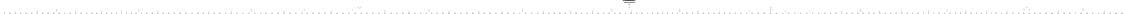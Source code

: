 # Network structure generated by ABC

digraph network {
size = "7.5,10";
center = true;
edge [dir = back];

{
  node [shape = plaintext];
  edge [style = invis];
  LevelTitle1 [label=""];
  LevelTitle2 [label=""];
  Level5 [label = ""];
  Level4 [label = ""];
  Level3 [label = ""];
  Level2 [label = ""];
  Level1 [label = ""];
  Level0 [label = ""];
  LevelTitle1 ->  LevelTitle2 ->  Level5 ->  Level4 ->  Level3 ->  Level2 ->  Level1 ->  Level0;
}

{
  rank = same;
  LevelTitle1;
  title1 [shape=plaintext,
          fontsize=20,
          fontname = "Times-Roman",
          label="Network structure visualized by ABC\nBenchmark \"top\". Time was Wed Oct 16 16:07:34 2024. "
         ];
}

{
  rank = same;
  LevelTitle2;
  title2 [shape=plaintext,
          fontsize=18,
          fontname = "Times-Roman",
          label="The network contains 69 logic nodes and 0 latches.\n"
         ];
}

{
  rank = same;
  Level5;
  Node202 [label = "pv202_0_", shape = invtriangle, color = coral, fillcolor = coral];
}

{
  rank = same;
  Level4;
  Node204 [label = "204\n", shape = ellipse];
}

{
  rank = same;
  Level3;
  Node205 [label = "205\n", shape = ellipse];
  Node221 [label = "221\n", shape = ellipse];
  Node242 [label = "242\n", shape = ellipse];
  Node252 [label = "252\n", shape = ellipse];
  Node262 [label = "262\n", shape = ellipse];
}

{
  rank = same;
  Level2;
  Node206 [label = "206\n", shape = ellipse];
  Node211 [label = "211\n", shape = ellipse];
  Node216 [label = "216\n", shape = ellipse];
  Node222 [label = "222\n", shape = ellipse];
  Node227 [label = "227\n", shape = ellipse];
  Node232 [label = "232\n", shape = ellipse];
  Node237 [label = "237\n", shape = ellipse];
  Node243 [label = "243\n", shape = ellipse];
  Node248 [label = "248\n", shape = ellipse];
  Node250 [label = "250\n", shape = ellipse];
  Node253 [label = "253\n", shape = ellipse];
  Node255 [label = "255\n", shape = ellipse];
  Node257 [label = "257\n", shape = ellipse];
  Node260 [label = "260\n", shape = ellipse];
  Node261 [label = "261\n", shape = ellipse];
  Node263 [label = "263\n", shape = ellipse];
  Node268 [label = "268\n", shape = ellipse];
}

{
  rank = same;
  Level1;
  Node207 [label = "207\n", shape = ellipse];
  Node208 [label = "208\n", shape = ellipse];
  Node209 [label = "209\n", shape = ellipse];
  Node210 [label = "210\n", shape = ellipse];
  Node212 [label = "212\n", shape = ellipse];
  Node213 [label = "213\n", shape = ellipse];
  Node214 [label = "214\n", shape = ellipse];
  Node215 [label = "215\n", shape = ellipse];
  Node217 [label = "217\n", shape = ellipse];
  Node218 [label = "218\n", shape = ellipse];
  Node219 [label = "219\n", shape = ellipse];
  Node220 [label = "220\n", shape = ellipse];
  Node223 [label = "223\n", shape = ellipse];
  Node224 [label = "224\n", shape = ellipse];
  Node225 [label = "225\n", shape = ellipse];
  Node226 [label = "226\n", shape = ellipse];
  Node228 [label = "228\n", shape = ellipse];
  Node229 [label = "229\n", shape = ellipse];
  Node230 [label = "230\n", shape = ellipse];
  Node231 [label = "231\n", shape = ellipse];
  Node233 [label = "233\n", shape = ellipse];
  Node234 [label = "234\n", shape = ellipse];
  Node235 [label = "235\n", shape = ellipse];
  Node236 [label = "236\n", shape = ellipse];
  Node238 [label = "238\n", shape = ellipse];
  Node239 [label = "239\n", shape = ellipse];
  Node240 [label = "240\n", shape = ellipse];
  Node241 [label = "241\n", shape = ellipse];
  Node244 [label = "244\n", shape = ellipse];
  Node245 [label = "245\n", shape = ellipse];
  Node246 [label = "246\n", shape = ellipse];
  Node247 [label = "247\n", shape = ellipse];
  Node249 [label = "249\n", shape = ellipse];
  Node251 [label = "251\n", shape = ellipse];
  Node254 [label = "254\n", shape = ellipse];
  Node256 [label = "256\n", shape = ellipse];
  Node258 [label = "258\n", shape = ellipse];
  Node259 [label = "259\n", shape = ellipse];
  Node264 [label = "264\n", shape = ellipse];
  Node265 [label = "265\n", shape = ellipse];
  Node266 [label = "266\n", shape = ellipse];
  Node267 [label = "267\n", shape = ellipse];
  Node269 [label = "269\n", shape = ellipse];
  Node270 [label = "270\n", shape = ellipse];
  Node271 [label = "271\n", shape = ellipse];
  Node272 [label = "272\n", shape = ellipse];
}

{
  rank = same;
  Level0;
  Node1 [label = "pv144_18_", shape = triangle, color = coral, fillcolor = coral];
  Node2 [label = "pv126_20_", shape = triangle, color = coral, fillcolor = coral];
  Node3 [label = "pv126_31_", shape = triangle, color = coral, fillcolor = coral];
  Node4 [label = "pv94_30_", shape = triangle, color = coral, fillcolor = coral];
  Node5 [label = "pv126_9_", shape = triangle, color = coral, fillcolor = coral];
  Node6 [label = "pv129_0_", shape = triangle, color = coral, fillcolor = coral];
  Node7 [label = "pv94_31_", shape = triangle, color = coral, fillcolor = coral];
  Node8 [label = "pv144_19_", shape = triangle, color = coral, fillcolor = coral];
  Node9 [label = "pv94_10_", shape = triangle, color = coral, fillcolor = coral];
  Node10 [label = "pv94_21_", shape = triangle, color = coral, fillcolor = coral];
  Node11 [label = "pv126_7_", shape = triangle, color = coral, fillcolor = coral];
  Node12 [label = "pv126_10_", shape = triangle, color = coral, fillcolor = coral];
  Node13 [label = "pv144_27_", shape = triangle, color = coral, fillcolor = coral];
  Node14 [label = "pv176_31_", shape = triangle, color = coral, fillcolor = coral];
  Node15 [label = "pv190_0_", shape = triangle, color = coral, fillcolor = coral];
  Node16 [label = "pv94_11_", shape = triangle, color = coral, fillcolor = coral];
  Node17 [label = "pv94_20_", shape = triangle, color = coral, fillcolor = coral];
  Node18 [label = "pv126_8_", shape = triangle, color = coral, fillcolor = coral];
  Node19 [label = "pv144_28_", shape = triangle, color = coral, fillcolor = coral];
  Node20 [label = "pv176_30_", shape = triangle, color = coral, fillcolor = coral];
  Node21 [label = "pv30_18_", shape = triangle, color = coral, fillcolor = coral];
  Node22 [label = "pv30_29_", shape = triangle, color = coral, fillcolor = coral];
  Node23 [label = "pv126_5_", shape = triangle, color = coral, fillcolor = coral];
  Node24 [label = "pv144_29_", shape = triangle, color = coral, fillcolor = coral];
  Node25 [label = "pv30_19_", shape = triangle, color = coral, fillcolor = coral];
  Node26 [label = "pv30_28_", shape = triangle, color = coral, fillcolor = coral];
  Node27 [label = "pv126_6_", shape = triangle, color = coral, fillcolor = coral];
  Node28 [label = "pv128_0_", shape = triangle, color = coral, fillcolor = coral];
  Node29 [label = "pv190_1_", shape = triangle, color = coral, fillcolor = coral];
  Node30 [label = "pv30_9_", shape = triangle, color = coral, fillcolor = coral];
  Node31 [label = "pv62_2_", shape = triangle, color = coral, fillcolor = coral];
  Node32 [label = "pv64_0_", shape = triangle, color = coral, fillcolor = coral];
  Node33 [label = "pv126_14_", shape = triangle, color = coral, fillcolor = coral];
  Node34 [label = "pv126_27_", shape = triangle, color = coral, fillcolor = coral];
  Node35 [label = "pv176_8_", shape = triangle, color = coral, fillcolor = coral];
  Node36 [label = "pv176_22_", shape = triangle, color = coral, fillcolor = coral];
  Node37 [label = "pv188_23_", shape = triangle, color = coral, fillcolor = coral];
  Node38 [label = "pv30_8_", shape = triangle, color = coral, fillcolor = coral];
  Node39 [label = "pv62_3_", shape = triangle, color = coral, fillcolor = coral];
  Node40 [label = "pv126_13_", shape = triangle, color = coral, fillcolor = coral];
  Node41 [label = "pv126_28_", shape = triangle, color = coral, fillcolor = coral];
  Node42 [label = "pv176_7_", shape = triangle, color = coral, fillcolor = coral];
  Node43 [label = "pv176_23_", shape = triangle, color = coral, fillcolor = coral];
  Node44 [label = "pv178_1_", shape = triangle, color = coral, fillcolor = coral];
  Node45 [label = "pv188_24_", shape = triangle, color = coral, fillcolor = coral];
  Node46 [label = "pv30_7_", shape = triangle, color = coral, fillcolor = coral];
  Node47 [label = "pv62_0_", shape = triangle, color = coral, fillcolor = coral];
  Node48 [label = "pv126_12_", shape = triangle, color = coral, fillcolor = coral];
  Node49 [label = "pv126_25_", shape = triangle, color = coral, fillcolor = coral];
  Node50 [label = "pv176_6_", shape = triangle, color = coral, fillcolor = coral];
  Node51 [label = "pv176_20_", shape = triangle, color = coral, fillcolor = coral];
  Node52 [label = "pv178_0_", shape = triangle, color = coral, fillcolor = coral];
  Node53 [label = "pv188_25_", shape = triangle, color = coral, fillcolor = coral];
  Node54 [label = "pv30_6_", shape = triangle, color = coral, fillcolor = coral];
  Node55 [label = "pv62_1_", shape = triangle, color = coral, fillcolor = coral];
  Node56 [label = "pv63_0_", shape = triangle, color = coral, fillcolor = coral];
  Node57 [label = "pv126_11_", shape = triangle, color = coral, fillcolor = coral];
  Node58 [label = "pv126_26_", shape = triangle, color = coral, fillcolor = coral];
  Node59 [label = "pv176_5_", shape = triangle, color = coral, fillcolor = coral];
  Node60 [label = "pv176_21_", shape = triangle, color = coral, fillcolor = coral];
  Node61 [label = "pv188_26_", shape = triangle, color = coral, fillcolor = coral];
  Node62 [label = "pv30_5_", shape = triangle, color = coral, fillcolor = coral];
  Node63 [label = "pv62_6_", shape = triangle, color = coral, fillcolor = coral];
  Node64 [label = "pv94_7_", shape = triangle, color = coral, fillcolor = coral];
  Node65 [label = "pv126_18_", shape = triangle, color = coral, fillcolor = coral];
  Node66 [label = "pv126_23_", shape = triangle, color = coral, fillcolor = coral];
  Node67 [label = "pv176_13_", shape = triangle, color = coral, fillcolor = coral];
  Node68 [label = "pv188_27_", shape = triangle, color = coral, fillcolor = coral];
  Node69 [label = "pv30_4_", shape = triangle, color = coral, fillcolor = coral];
  Node70 [label = "pv62_7_", shape = triangle, color = coral, fillcolor = coral];
  Node71 [label = "pv94_6_", shape = triangle, color = coral, fillcolor = coral];
  Node72 [label = "pv126_17_", shape = triangle, color = coral, fillcolor = coral];
  Node73 [label = "pv126_24_", shape = triangle, color = coral, fillcolor = coral];
  Node74 [label = "pv176_12_", shape = triangle, color = coral, fillcolor = coral];
  Node75 [label = "pv188_28_", shape = triangle, color = coral, fillcolor = coral];
  Node76 [label = "pv30_3_", shape = triangle, color = coral, fillcolor = coral];
  Node77 [label = "pv62_4_", shape = triangle, color = coral, fillcolor = coral];
  Node78 [label = "pv94_9_", shape = triangle, color = coral, fillcolor = coral];
  Node79 [label = "pv126_16_", shape = triangle, color = coral, fillcolor = coral];
  Node80 [label = "pv126_21_", shape = triangle, color = coral, fillcolor = coral];
  Node81 [label = "pv126_30_", shape = triangle, color = coral, fillcolor = coral];
  Node82 [label = "pv130_0_", shape = triangle, color = coral, fillcolor = coral];
  Node83 [label = "pv176_11_", shape = triangle, color = coral, fillcolor = coral];
  Node84 [label = "pv188_29_", shape = triangle, color = coral, fillcolor = coral];
  Node85 [label = "pv30_2_", shape = triangle, color = coral, fillcolor = coral];
  Node86 [label = "pv62_5_", shape = triangle, color = coral, fillcolor = coral];
  Node87 [label = "pv94_8_", shape = triangle, color = coral, fillcolor = coral];
  Node88 [label = "pv126_15_", shape = triangle, color = coral, fillcolor = coral];
  Node89 [label = "pv126_22_", shape = triangle, color = coral, fillcolor = coral];
  Node90 [label = "pv176_9_", shape = triangle, color = coral, fillcolor = coral];
  Node91 [label = "pv176_10_", shape = triangle, color = coral, fillcolor = coral];
  Node92 [label = "pv30_30_", shape = triangle, color = coral, fillcolor = coral];
  Node93 [label = "pv62_15_", shape = triangle, color = coral, fillcolor = coral];
  Node94 [label = "pv62_26_", shape = triangle, color = coral, fillcolor = coral];
  Node95 [label = "pv94_3_", shape = triangle, color = coral, fillcolor = coral];
  Node96 [label = "pv176_0_", shape = triangle, color = coral, fillcolor = coral];
  Node97 [label = "pv176_17_", shape = triangle, color = coral, fillcolor = coral];
  Node98 [label = "pv30_31_", shape = triangle, color = coral, fillcolor = coral];
  Node99 [label = "pv62_16_", shape = triangle, color = coral, fillcolor = coral];
  Node100 [label = "pv62_25_", shape = triangle, color = coral, fillcolor = coral];
  Node101 [label = "pv94_2_", shape = triangle, color = coral, fillcolor = coral];
  Node102 [label = "pv176_16_", shape = triangle, color = coral, fillcolor = coral];
  Node103 [label = "pv201_0_", shape = triangle, color = coral, fillcolor = coral];
  Node104 [label = "pv62_8_", shape = triangle, color = coral, fillcolor = coral];
  Node105 [label = "pv62_17_", shape = triangle, color = coral, fillcolor = coral];
  Node106 [label = "pv62_28_", shape = triangle, color = coral, fillcolor = coral];
  Node107 [label = "pv94_5_", shape = triangle, color = coral, fillcolor = coral];
  Node108 [label = "pv176_15_", shape = triangle, color = coral, fillcolor = coral];
  Node109 [label = "pv176_28_", shape = triangle, color = coral, fillcolor = coral];
  Node110 [label = "pv201_1_", shape = triangle, color = coral, fillcolor = coral];
  Node111 [label = "pv62_9_", shape = triangle, color = coral, fillcolor = coral];
  Node112 [label = "pv62_18_", shape = triangle, color = coral, fillcolor = coral];
  Node113 [label = "pv62_27_", shape = triangle, color = coral, fillcolor = coral];
  Node114 [label = "pv94_4_", shape = triangle, color = coral, fillcolor = coral];
  Node115 [label = "pv126_19_", shape = triangle, color = coral, fillcolor = coral];
  Node116 [label = "pv176_14_", shape = triangle, color = coral, fillcolor = coral];
  Node117 [label = "pv176_29_", shape = triangle, color = coral, fillcolor = coral];
  Node118 [label = "pv191_31_", shape = triangle, color = coral, fillcolor = coral];
  Node119 [label = "pv201_2_", shape = triangle, color = coral, fillcolor = coral];
  Node120 [label = "pv62_19_", shape = triangle, color = coral, fillcolor = coral];
  Node121 [label = "pv176_4_", shape = triangle, color = coral, fillcolor = coral];
  Node122 [label = "pv176_26_", shape = triangle, color = coral, fillcolor = coral];
  Node123 [label = "pv62_29_", shape = triangle, color = coral, fillcolor = coral];
  Node124 [label = "pv176_3_", shape = triangle, color = coral, fillcolor = coral];
  Node125 [label = "pv176_27_", shape = triangle, color = coral, fillcolor = coral];
  Node126 [label = "pv188_31_", shape = triangle, color = coral, fillcolor = coral];
  Node127 [label = "pv126_29_", shape = triangle, color = coral, fillcolor = coral];
  Node128 [label = "pv176_2_", shape = triangle, color = coral, fillcolor = coral];
  Node129 [label = "pv176_19_", shape = triangle, color = coral, fillcolor = coral];
  Node130 [label = "pv176_24_", shape = triangle, color = coral, fillcolor = coral];
  Node131 [label = "pv188_30_", shape = triangle, color = coral, fillcolor = coral];
  Node132 [label = "pv176_1_", shape = triangle, color = coral, fillcolor = coral];
  Node133 [label = "pv176_18_", shape = triangle, color = coral, fillcolor = coral];
  Node134 [label = "pv176_25_", shape = triangle, color = coral, fillcolor = coral];
  Node135 [label = "pv188_22_", shape = triangle, color = coral, fillcolor = coral];
  Node136 [label = "pv30_16_", shape = triangle, color = coral, fillcolor = coral];
  Node137 [label = "pv30_27_", shape = triangle, color = coral, fillcolor = coral];
  Node138 [label = "pv94_14_", shape = triangle, color = coral, fillcolor = coral];
  Node139 [label = "pv94_25_", shape = triangle, color = coral, fillcolor = coral];
  Node140 [label = "pv126_3_", shape = triangle, color = coral, fillcolor = coral];
  Node141 [label = "pv127_0_", shape = triangle, color = coral, fillcolor = coral];
  Node142 [label = "pv144_23_", shape = triangle, color = coral, fillcolor = coral];
  Node143 [label = "pv201_7_", shape = triangle, color = coral, fillcolor = coral];
  Node144 [label = "pv30_17_", shape = triangle, color = coral, fillcolor = coral];
  Node145 [label = "pv30_26_", shape = triangle, color = coral, fillcolor = coral];
  Node146 [label = "pv62_30_", shape = triangle, color = coral, fillcolor = coral];
  Node147 [label = "pv94_15_", shape = triangle, color = coral, fillcolor = coral];
  Node148 [label = "pv94_24_", shape = triangle, color = coral, fillcolor = coral];
  Node149 [label = "pv126_4_", shape = triangle, color = coral, fillcolor = coral];
  Node150 [label = "pv144_24_", shape = triangle, color = coral, fillcolor = coral];
  Node151 [label = "pv30_14_", shape = triangle, color = coral, fillcolor = coral];
  Node152 [label = "pv30_25_", shape = triangle, color = coral, fillcolor = coral];
  Node153 [label = "pv62_20_", shape = triangle, color = coral, fillcolor = coral];
  Node154 [label = "pv94_12_", shape = triangle, color = coral, fillcolor = coral];
  Node155 [label = "pv94_23_", shape = triangle, color = coral, fillcolor = coral];
  Node156 [label = "pv126_1_", shape = triangle, color = coral, fillcolor = coral];
  Node157 [label = "pv144_25_", shape = triangle, color = coral, fillcolor = coral];
  Node158 [label = "pv30_15_", shape = triangle, color = coral, fillcolor = coral];
  Node159 [label = "pv30_24_", shape = triangle, color = coral, fillcolor = coral];
  Node160 [label = "pv62_10_", shape = triangle, color = coral, fillcolor = coral];
  Node161 [label = "pv94_13_", shape = triangle, color = coral, fillcolor = coral];
  Node162 [label = "pv94_22_", shape = triangle, color = coral, fillcolor = coral];
  Node163 [label = "pv126_2_", shape = triangle, color = coral, fillcolor = coral];
  Node164 [label = "pv144_26_", shape = triangle, color = coral, fillcolor = coral];
  Node165 [label = "pv30_12_", shape = triangle, color = coral, fillcolor = coral];
  Node166 [label = "pv30_23_", shape = triangle, color = coral, fillcolor = coral];
  Node167 [label = "pv62_11_", shape = triangle, color = coral, fillcolor = coral];
  Node168 [label = "pv62_22_", shape = triangle, color = coral, fillcolor = coral];
  Node169 [label = "pv94_18_", shape = triangle, color = coral, fillcolor = coral];
  Node170 [label = "pv94_29_", shape = triangle, color = coral, fillcolor = coral];
  Node171 [label = "pv201_3_", shape = triangle, color = coral, fillcolor = coral];
  Node172 [label = "pv30_13_", shape = triangle, color = coral, fillcolor = coral];
  Node173 [label = "pv30_22_", shape = triangle, color = coral, fillcolor = coral];
  Node174 [label = "pv62_12_", shape = triangle, color = coral, fillcolor = coral];
  Node175 [label = "pv62_21_", shape = triangle, color = coral, fillcolor = coral];
  Node176 [label = "pv94_19_", shape = triangle, color = coral, fillcolor = coral];
  Node177 [label = "pv94_28_", shape = triangle, color = coral, fillcolor = coral];
  Node178 [label = "pv126_0_", shape = triangle, color = coral, fillcolor = coral];
  Node179 [label = "pv144_20_", shape = triangle, color = coral, fillcolor = coral];
  Node180 [label = "pv144_31_", shape = triangle, color = coral, fillcolor = coral];
  Node181 [label = "pv201_4_", shape = triangle, color = coral, fillcolor = coral];
  Node182 [label = "pv30_10_", shape = triangle, color = coral, fillcolor = coral];
  Node183 [label = "pv30_21_", shape = triangle, color = coral, fillcolor = coral];
  Node184 [label = "pv62_13_", shape = triangle, color = coral, fillcolor = coral];
  Node185 [label = "pv62_24_", shape = triangle, color = coral, fillcolor = coral];
  Node186 [label = "pv62_31_", shape = triangle, color = coral, fillcolor = coral];
  Node187 [label = "pv94_16_", shape = triangle, color = coral, fillcolor = coral];
  Node188 [label = "pv94_27_", shape = triangle, color = coral, fillcolor = coral];
  Node189 [label = "pv144_21_", shape = triangle, color = coral, fillcolor = coral];
  Node190 [label = "pv144_30_", shape = triangle, color = coral, fillcolor = coral];
  Node191 [label = "pv193_1_", shape = triangle, color = coral, fillcolor = coral];
  Node192 [label = "pv201_5_", shape = triangle, color = coral, fillcolor = coral];
  Node193 [label = "pv30_11_", shape = triangle, color = coral, fillcolor = coral];
  Node194 [label = "pv30_20_", shape = triangle, color = coral, fillcolor = coral];
  Node195 [label = "pv62_14_", shape = triangle, color = coral, fillcolor = coral];
  Node196 [label = "pv62_23_", shape = triangle, color = coral, fillcolor = coral];
  Node197 [label = "pv94_17_", shape = triangle, color = coral, fillcolor = coral];
  Node198 [label = "pv94_26_", shape = triangle, color = coral, fillcolor = coral];
  Node199 [label = "pv144_22_", shape = triangle, color = coral, fillcolor = coral];
  Node200 [label = "pv193_0_", shape = triangle, color = coral, fillcolor = coral];
  Node201 [label = "pv201_6_", shape = triangle, color = coral, fillcolor = coral];
}

title1 -> title2 [style = invis];
title2 -> Node202 [style = invis];
Node202 -> Node204 [style = solid];
Node204 -> Node205 [style = solid];
Node204 -> Node221 [style = solid];
Node204 -> Node242 [style = solid];
Node204 -> Node252 [style = solid];
Node204 -> Node262 [style = solid];
Node205 -> Node206 [style = solid];
Node205 -> Node211 [style = solid];
Node205 -> Node216 [style = solid];
Node205 -> Node103 [style = solid];
Node205 -> Node110 [style = solid];
Node205 -> Node171 [style = solid];
Node206 -> Node207 [style = solid];
Node206 -> Node208 [style = solid];
Node206 -> Node209 [style = solid];
Node206 -> Node210 [style = solid];
Node207 -> Node146 [style = solid];
Node207 -> Node153 [style = solid];
Node207 -> Node160 [style = solid];
Node207 -> Node167 [style = solid];
Node208 -> Node112 [style = solid];
Node208 -> Node113 [style = solid];
Node208 -> Node120 [style = solid];
Node208 -> Node123 [style = solid];
Node209 -> Node185 [style = solid];
Node209 -> Node186 [style = solid];
Node209 -> Node195 [style = solid];
Node209 -> Node196 [style = solid];
Node210 -> Node168 [style = solid];
Node210 -> Node174 [style = solid];
Node210 -> Node175 [style = solid];
Node210 -> Node184 [style = solid];
Node211 -> Node212 [style = solid];
Node211 -> Node213 [style = solid];
Node211 -> Node214 [style = solid];
Node211 -> Node215 [style = solid];
Node212 -> Node63 [style = solid];
Node212 -> Node70 [style = solid];
Node212 -> Node77 [style = solid];
Node212 -> Node86 [style = solid];
Node213 -> Node31 [style = solid];
Node213 -> Node32 [style = solid];
Node213 -> Node39 [style = solid];
Node213 -> Node56 [style = solid];
Node214 -> Node104 [style = solid];
Node214 -> Node105 [style = solid];
Node214 -> Node106 [style = solid];
Node214 -> Node111 [style = solid];
Node215 -> Node93 [style = solid];
Node215 -> Node94 [style = solid];
Node215 -> Node99 [style = solid];
Node215 -> Node100 [style = solid];
Node216 -> Node217 [style = solid];
Node216 -> Node218 [style = solid];
Node216 -> Node219 [style = solid];
Node216 -> Node220 [style = solid];
Node216 -> Node119 [style = solid];
Node217 -> Node67 [style = solid];
Node217 -> Node74 [style = solid];
Node217 -> Node83 [style = solid];
Node217 -> Node90 [style = solid];
Node218 -> Node35 [style = solid];
Node218 -> Node42 [style = solid];
Node218 -> Node50 [style = solid];
Node218 -> Node59 [style = solid];
Node219 -> Node116 [style = solid];
Node219 -> Node121 [style = solid];
Node219 -> Node124 [style = solid];
Node219 -> Node128 [style = solid];
Node220 -> Node91 [style = solid];
Node220 -> Node97 [style = solid];
Node220 -> Node102 [style = solid];
Node220 -> Node108 [style = solid];
Node221 -> Node222 [style = solid];
Node221 -> Node227 [style = solid];
Node221 -> Node232 [style = solid];
Node221 -> Node237 [style = solid];
Node221 -> Node103 [style = solid];
Node221 -> Node110 [style = solid];
Node222 -> Node223 [style = solid];
Node222 -> Node224 [style = solid];
Node222 -> Node225 [style = solid];
Node222 -> Node226 [style = solid];
Node223 -> Node73 [style = solid];
Node223 -> Node79 [style = solid];
Node223 -> Node80 [style = solid];
Node223 -> Node81 [style = solid];
Node224 -> Node58 [style = solid];
Node224 -> Node65 [style = solid];
Node224 -> Node66 [style = solid];
Node224 -> Node72 [style = solid];
Node225 -> Node140 [style = solid];
Node225 -> Node141 [style = solid];
Node225 -> Node149 [style = solid];
Node225 -> Node163 [style = solid];
Node226 -> Node88 [style = solid];
Node226 -> Node89 [style = solid];
Node226 -> Node115 [style = solid];
Node226 -> Node127 [style = solid];
Node227 -> Node228 [style = solid];
Node227 -> Node229 [style = solid];
Node227 -> Node230 [style = solid];
Node227 -> Node231 [style = solid];
Node228 -> Node12 [style = solid];
Node228 -> Node18 [style = solid];
Node228 -> Node23 [style = solid];
Node228 -> Node27 [style = solid];
Node229 -> Node2 [style = solid];
Node229 -> Node3 [style = solid];
Node229 -> Node5 [style = solid];
Node229 -> Node11 [style = solid];
Node230 -> Node41 [style = solid];
Node230 -> Node48 [style = solid];
Node230 -> Node49 [style = solid];
Node230 -> Node57 [style = solid];
Node231 -> Node28 [style = solid];
Node231 -> Node33 [style = solid];
Node231 -> Node34 [style = solid];
Node231 -> Node40 [style = solid];
Node232 -> Node233 [style = solid];
Node232 -> Node234 [style = solid];
Node232 -> Node235 [style = solid];
Node232 -> Node236 [style = solid];
Node233 -> Node151 [style = solid];
Node233 -> Node152 [style = solid];
Node233 -> Node158 [style = solid];
Node233 -> Node159 [style = solid];
Node234 -> Node136 [style = solid];
Node234 -> Node137 [style = solid];
Node234 -> Node144 [style = solid];
Node234 -> Node145 [style = solid];
Node235 -> Node182 [style = solid];
Node235 -> Node183 [style = solid];
Node235 -> Node193 [style = solid];
Node235 -> Node194 [style = solid];
Node236 -> Node165 [style = solid];
Node236 -> Node166 [style = solid];
Node236 -> Node172 [style = solid];
Node236 -> Node173 [style = solid];
Node237 -> Node238 [style = solid];
Node237 -> Node239 [style = solid];
Node237 -> Node240 [style = solid];
Node237 -> Node241 [style = solid];
Node238 -> Node30 [style = solid];
Node238 -> Node38 [style = solid];
Node238 -> Node46 [style = solid];
Node238 -> Node47 [style = solid];
Node239 -> Node21 [style = solid];
Node239 -> Node22 [style = solid];
Node239 -> Node25 [style = solid];
Node239 -> Node26 [style = solid];
Node240 -> Node76 [style = solid];
Node240 -> Node85 [style = solid];
Node240 -> Node92 [style = solid];
Node240 -> Node98 [style = solid];
Node241 -> Node54 [style = solid];
Node241 -> Node55 [style = solid];
Node241 -> Node62 [style = solid];
Node241 -> Node69 [style = solid];
Node242 -> Node216 [style = solid];
Node242 -> Node243 [style = solid];
Node242 -> Node248 [style = solid];
Node242 -> Node250 [style = solid];
Node242 -> Node119 [style = solid];
Node242 -> Node171 [style = solid];
Node243 -> Node244 [style = solid];
Node243 -> Node245 [style = solid];
Node243 -> Node246 [style = solid];
Node243 -> Node247 [style = solid];
Node244 -> Node44 [style = solid];
Node244 -> Node51 [style = solid];
Node244 -> Node52 [style = solid];
Node244 -> Node60 [style = solid];
Node245 -> Node14 [style = solid];
Node245 -> Node20 [style = solid];
Node245 -> Node36 [style = solid];
Node245 -> Node43 [style = solid];
Node246 -> Node129 [style = solid];
Node246 -> Node130 [style = solid];
Node246 -> Node133 [style = solid];
Node246 -> Node134 [style = solid];
Node247 -> Node109 [style = solid];
Node247 -> Node117 [style = solid];
Node247 -> Node122 [style = solid];
Node247 -> Node125 [style = solid];
Node248 -> Node249 [style = solid];
Node248 -> Node24 [style = solid];
Node248 -> Node96 [style = solid];
Node248 -> Node132 [style = solid];
Node248 -> Node142 [style = solid];
Node249 -> Node1 [style = solid];
Node249 -> Node8 [style = solid];
Node249 -> Node13 [style = solid];
Node249 -> Node19 [style = solid];
Node250 -> Node251 [style = solid];
Node250 -> Node180 [style = solid];
Node250 -> Node189 [style = solid];
Node250 -> Node190 [style = solid];
Node250 -> Node199 [style = solid];
Node251 -> Node150 [style = solid];
Node251 -> Node157 [style = solid];
Node251 -> Node164 [style = solid];
Node251 -> Node179 [style = solid];
Node252 -> Node253 [style = solid];
Node252 -> Node255 [style = solid];
Node252 -> Node257 [style = solid];
Node252 -> Node260 [style = solid];
Node252 -> Node261 [style = solid];
Node253 -> Node254 [style = solid];
Node253 -> Node118 [style = solid];
Node253 -> Node143 [style = solid];
Node253 -> Node191 [style = solid];
Node253 -> Node200 [style = solid];
Node253 -> Node201 [style = solid];
Node254 -> Node6 [style = solid];
Node254 -> Node103 [style = solid];
Node255 -> Node256 [style = solid];
Node255 -> Node82 [style = solid];
Node255 -> Node103 [style = solid];
Node255 -> Node143 [style = solid];
Node255 -> Node191 [style = solid];
Node255 -> Node201 [style = solid];
Node256 -> Node37 [style = solid];
Node256 -> Node45 [style = solid];
Node256 -> Node53 [style = solid];
Node256 -> Node135 [style = solid];
Node256 -> Node181 [style = solid];
Node256 -> Node192 [style = solid];
Node257 -> Node258 [style = solid];
Node257 -> Node259 [style = solid];
Node257 -> Node181 [style = solid];
Node257 -> Node192 [style = solid];
Node258 -> Node61 [style = solid];
Node258 -> Node68 [style = solid];
Node258 -> Node75 [style = solid];
Node258 -> Node84 [style = solid];
Node258 -> Node181 [style = solid];
Node259 -> Node15 [style = solid];
Node259 -> Node29 [style = solid];
Node259 -> Node126 [style = solid];
Node259 -> Node131 [style = solid];
Node260 -> Node244 [style = solid];
Node260 -> Node245 [style = solid];
Node260 -> Node246 [style = solid];
Node260 -> Node247 [style = solid];
Node260 -> Node119 [style = solid];
Node261 -> Node258 [style = solid];
Node261 -> Node259 [style = solid];
Node261 -> Node181 [style = solid];
Node261 -> Node192 [style = solid];
Node262 -> Node260 [style = solid];
Node262 -> Node263 [style = solid];
Node262 -> Node268 [style = solid];
Node262 -> Node103 [style = solid];
Node262 -> Node110 [style = solid];
Node262 -> Node171 [style = solid];
Node263 -> Node264 [style = solid];
Node263 -> Node265 [style = solid];
Node263 -> Node266 [style = solid];
Node263 -> Node267 [style = solid];
Node264 -> Node156 [style = solid];
Node264 -> Node161 [style = solid];
Node264 -> Node162 [style = solid];
Node264 -> Node169 [style = solid];
Node265 -> Node147 [style = solid];
Node265 -> Node148 [style = solid];
Node265 -> Node154 [style = solid];
Node265 -> Node155 [style = solid];
Node266 -> Node187 [style = solid];
Node266 -> Node188 [style = solid];
Node266 -> Node197 [style = solid];
Node266 -> Node198 [style = solid];
Node267 -> Node170 [style = solid];
Node267 -> Node176 [style = solid];
Node267 -> Node177 [style = solid];
Node267 -> Node178 [style = solid];
Node268 -> Node269 [style = solid];
Node268 -> Node270 [style = solid];
Node268 -> Node271 [style = solid];
Node268 -> Node272 [style = solid];
Node269 -> Node16 [style = solid];
Node269 -> Node17 [style = solid];
Node269 -> Node64 [style = solid];
Node269 -> Node71 [style = solid];
Node270 -> Node4 [style = solid];
Node270 -> Node7 [style = solid];
Node270 -> Node9 [style = solid];
Node270 -> Node10 [style = solid];
Node271 -> Node107 [style = solid];
Node271 -> Node114 [style = solid];
Node271 -> Node138 [style = solid];
Node271 -> Node139 [style = solid];
Node272 -> Node78 [style = solid];
Node272 -> Node87 [style = solid];
Node272 -> Node95 [style = solid];
Node272 -> Node101 [style = solid];
}

